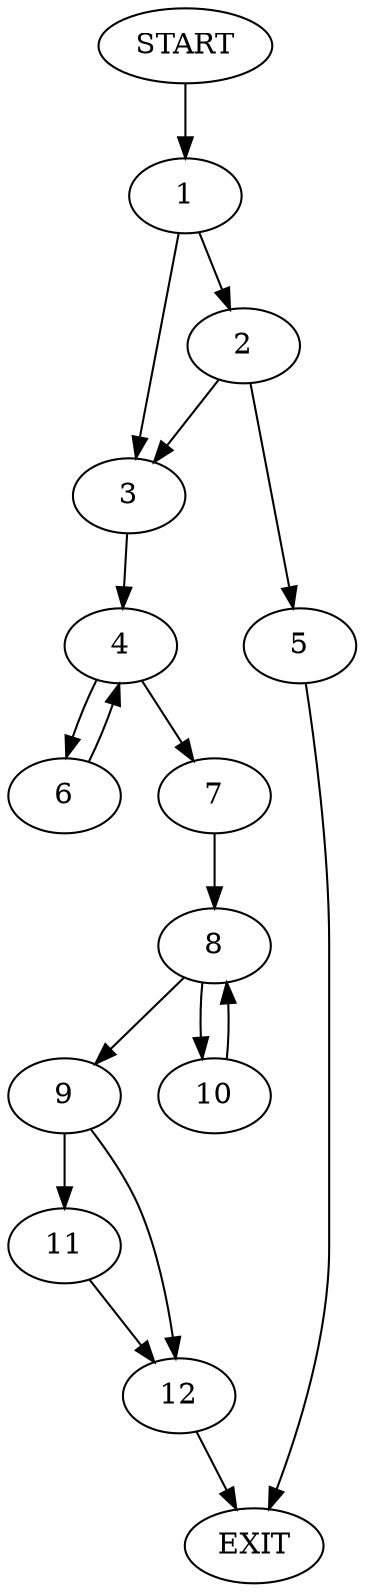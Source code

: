 digraph {
0 [label="START"]
13 [label="EXIT"]
0 -> 1
1 -> 2
1 -> 3
3 -> 4
2 -> 5
2 -> 3
5 -> 13
4 -> 6
4 -> 7
6 -> 4
7 -> 8
8 -> 9
8 -> 10
9 -> 11
9 -> 12
10 -> 8
11 -> 12
12 -> 13
}
